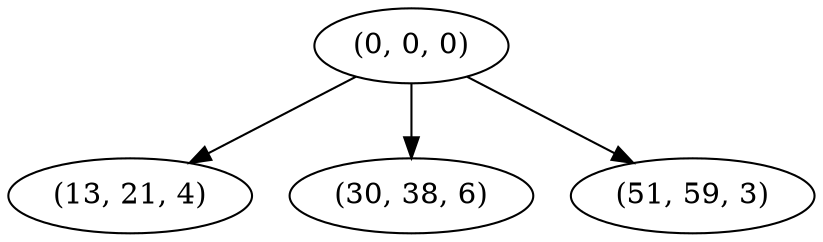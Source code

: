 digraph tree {
    "(0, 0, 0)";
    "(13, 21, 4)";
    "(30, 38, 6)";
    "(51, 59, 3)";
    "(0, 0, 0)" -> "(13, 21, 4)";
    "(0, 0, 0)" -> "(30, 38, 6)";
    "(0, 0, 0)" -> "(51, 59, 3)";
}
